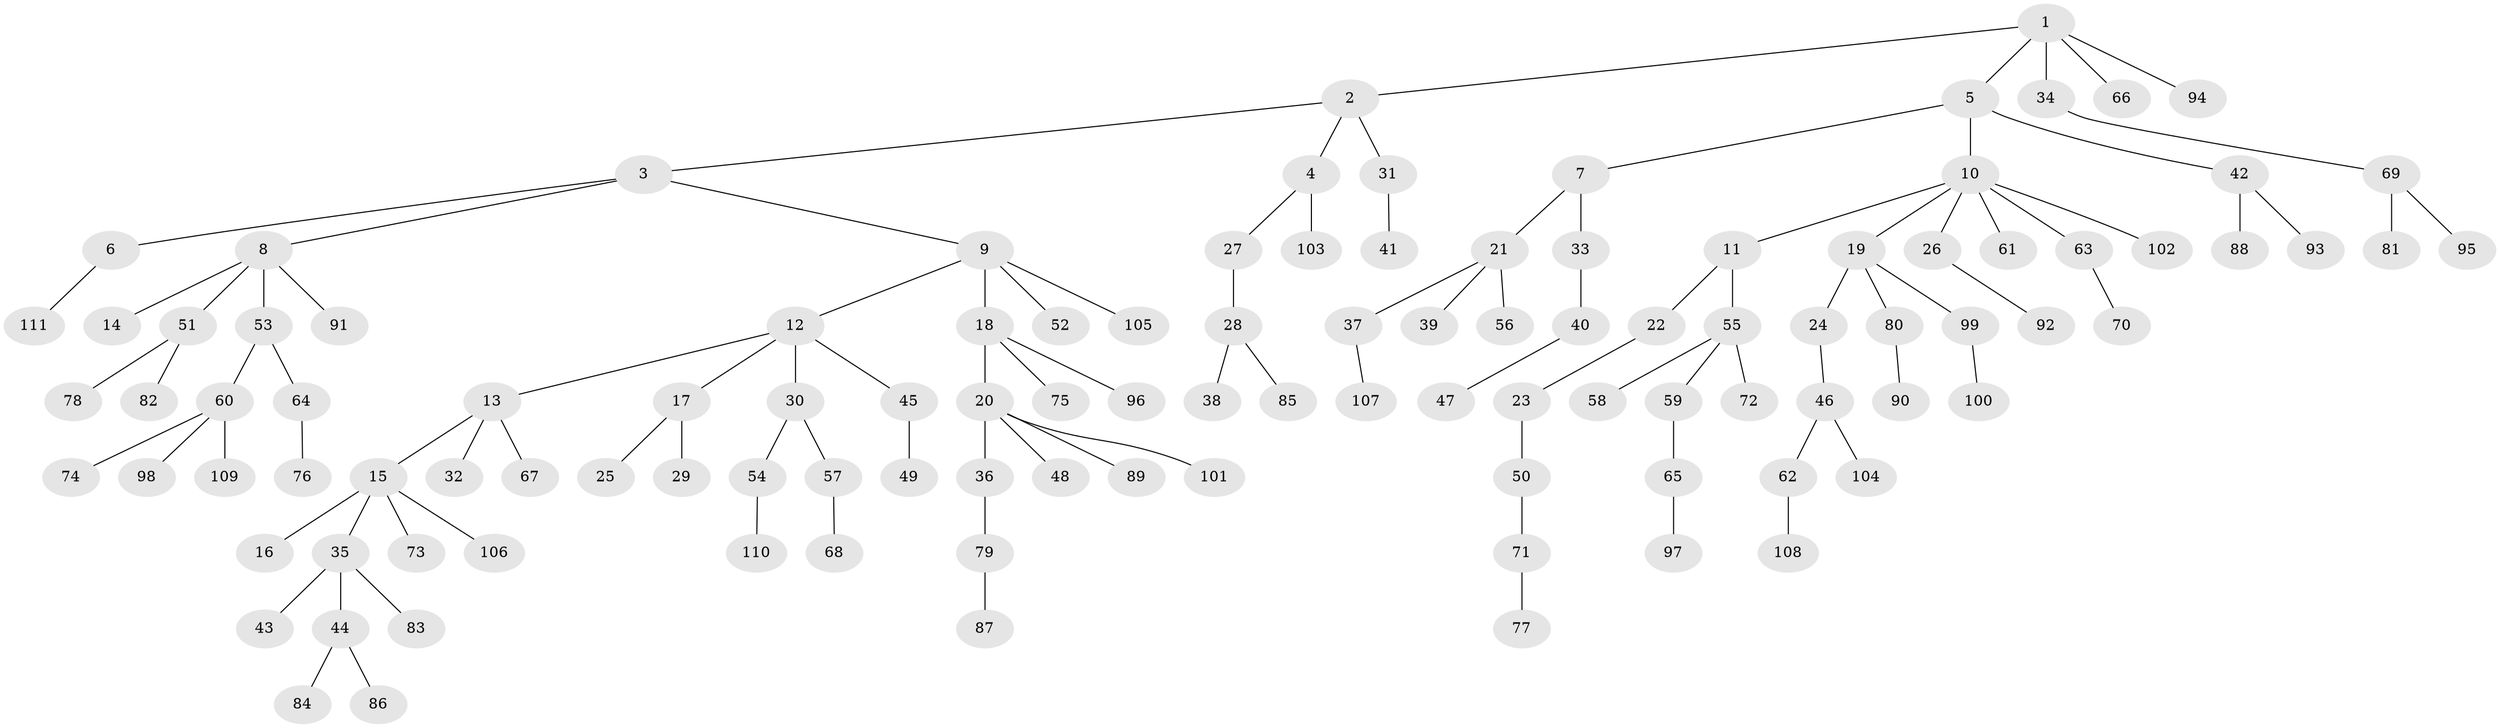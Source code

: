 // coarse degree distribution, {4: 0.10666666666666667, 5: 0.04, 1: 0.5466666666666666, 7: 0.013333333333333334, 3: 0.12, 2: 0.17333333333333334}
// Generated by graph-tools (version 1.1) at 2025/24/03/03/25 07:24:06]
// undirected, 111 vertices, 110 edges
graph export_dot {
graph [start="1"]
  node [color=gray90,style=filled];
  1;
  2;
  3;
  4;
  5;
  6;
  7;
  8;
  9;
  10;
  11;
  12;
  13;
  14;
  15;
  16;
  17;
  18;
  19;
  20;
  21;
  22;
  23;
  24;
  25;
  26;
  27;
  28;
  29;
  30;
  31;
  32;
  33;
  34;
  35;
  36;
  37;
  38;
  39;
  40;
  41;
  42;
  43;
  44;
  45;
  46;
  47;
  48;
  49;
  50;
  51;
  52;
  53;
  54;
  55;
  56;
  57;
  58;
  59;
  60;
  61;
  62;
  63;
  64;
  65;
  66;
  67;
  68;
  69;
  70;
  71;
  72;
  73;
  74;
  75;
  76;
  77;
  78;
  79;
  80;
  81;
  82;
  83;
  84;
  85;
  86;
  87;
  88;
  89;
  90;
  91;
  92;
  93;
  94;
  95;
  96;
  97;
  98;
  99;
  100;
  101;
  102;
  103;
  104;
  105;
  106;
  107;
  108;
  109;
  110;
  111;
  1 -- 2;
  1 -- 5;
  1 -- 34;
  1 -- 66;
  1 -- 94;
  2 -- 3;
  2 -- 4;
  2 -- 31;
  3 -- 6;
  3 -- 8;
  3 -- 9;
  4 -- 27;
  4 -- 103;
  5 -- 7;
  5 -- 10;
  5 -- 42;
  6 -- 111;
  7 -- 21;
  7 -- 33;
  8 -- 14;
  8 -- 51;
  8 -- 53;
  8 -- 91;
  9 -- 12;
  9 -- 18;
  9 -- 52;
  9 -- 105;
  10 -- 11;
  10 -- 19;
  10 -- 26;
  10 -- 61;
  10 -- 63;
  10 -- 102;
  11 -- 22;
  11 -- 55;
  12 -- 13;
  12 -- 17;
  12 -- 30;
  12 -- 45;
  13 -- 15;
  13 -- 32;
  13 -- 67;
  15 -- 16;
  15 -- 35;
  15 -- 73;
  15 -- 106;
  17 -- 25;
  17 -- 29;
  18 -- 20;
  18 -- 75;
  18 -- 96;
  19 -- 24;
  19 -- 80;
  19 -- 99;
  20 -- 36;
  20 -- 48;
  20 -- 89;
  20 -- 101;
  21 -- 37;
  21 -- 39;
  21 -- 56;
  22 -- 23;
  23 -- 50;
  24 -- 46;
  26 -- 92;
  27 -- 28;
  28 -- 38;
  28 -- 85;
  30 -- 54;
  30 -- 57;
  31 -- 41;
  33 -- 40;
  34 -- 69;
  35 -- 43;
  35 -- 44;
  35 -- 83;
  36 -- 79;
  37 -- 107;
  40 -- 47;
  42 -- 88;
  42 -- 93;
  44 -- 84;
  44 -- 86;
  45 -- 49;
  46 -- 62;
  46 -- 104;
  50 -- 71;
  51 -- 78;
  51 -- 82;
  53 -- 60;
  53 -- 64;
  54 -- 110;
  55 -- 58;
  55 -- 59;
  55 -- 72;
  57 -- 68;
  59 -- 65;
  60 -- 74;
  60 -- 98;
  60 -- 109;
  62 -- 108;
  63 -- 70;
  64 -- 76;
  65 -- 97;
  69 -- 81;
  69 -- 95;
  71 -- 77;
  79 -- 87;
  80 -- 90;
  99 -- 100;
}
